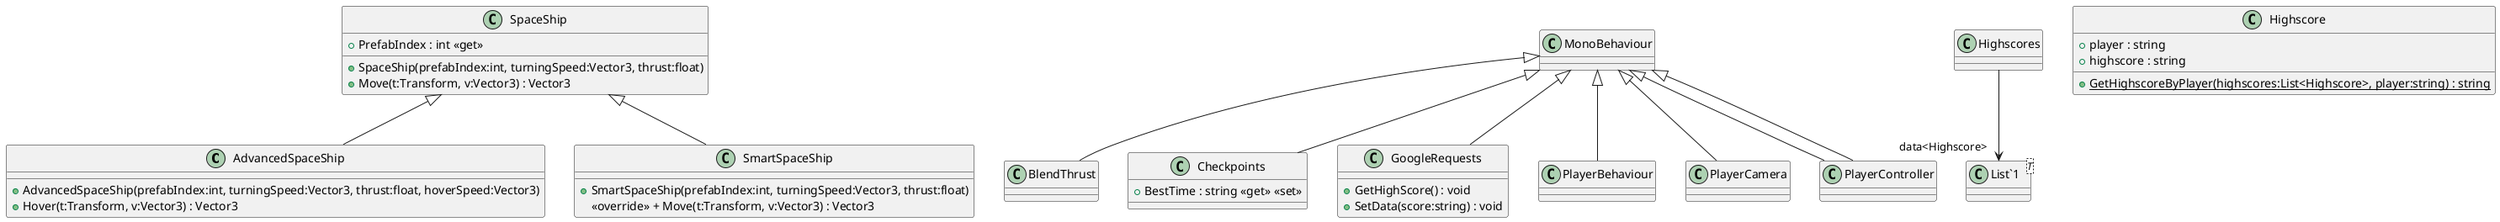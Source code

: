 @startuml
class AdvancedSpaceShip {
    + AdvancedSpaceShip(prefabIndex:int, turningSpeed:Vector3, thrust:float, hoverSpeed:Vector3)
    + Hover(t:Transform, v:Vector3) : Vector3
}
SpaceShip <|-- AdvancedSpaceShip
class BlendThrust {
}
MonoBehaviour <|-- BlendThrust
class Checkpoints {
    + BestTime : string <<get>> <<set>>
}
MonoBehaviour <|-- Checkpoints
class GoogleRequests {
    + GetHighScore() : void
    + SetData(score:string) : void
}
class Highscores {
}
class Highscore {
    + player : string
    + highscore : string
    + {static} GetHighscoreByPlayer(highscores:List<Highscore>, player:string) : string
}
class "List`1"<T> {
}
MonoBehaviour <|-- GoogleRequests
Highscores --> "data<Highscore>" "List`1"
class PlayerBehaviour {
}
MonoBehaviour <|-- PlayerBehaviour
class PlayerCamera {
}
MonoBehaviour <|-- PlayerCamera
class PlayerController {
}
MonoBehaviour <|-- PlayerController
class PlayerController {
}
MonoBehaviour <|-- PlayerController
class SpaceShip {
    + PrefabIndex : int <<get>>
    + SpaceShip(prefabIndex:int, turningSpeed:Vector3, thrust:float)
    + Move(t:Transform, v:Vector3) : Vector3
}
class SmartSpaceShip {
    + SmartSpaceShip(prefabIndex:int, turningSpeed:Vector3, thrust:float)
    <<override>> + Move(t:Transform, v:Vector3) : Vector3
}
SpaceShip <|-- SmartSpaceShip
@enduml

